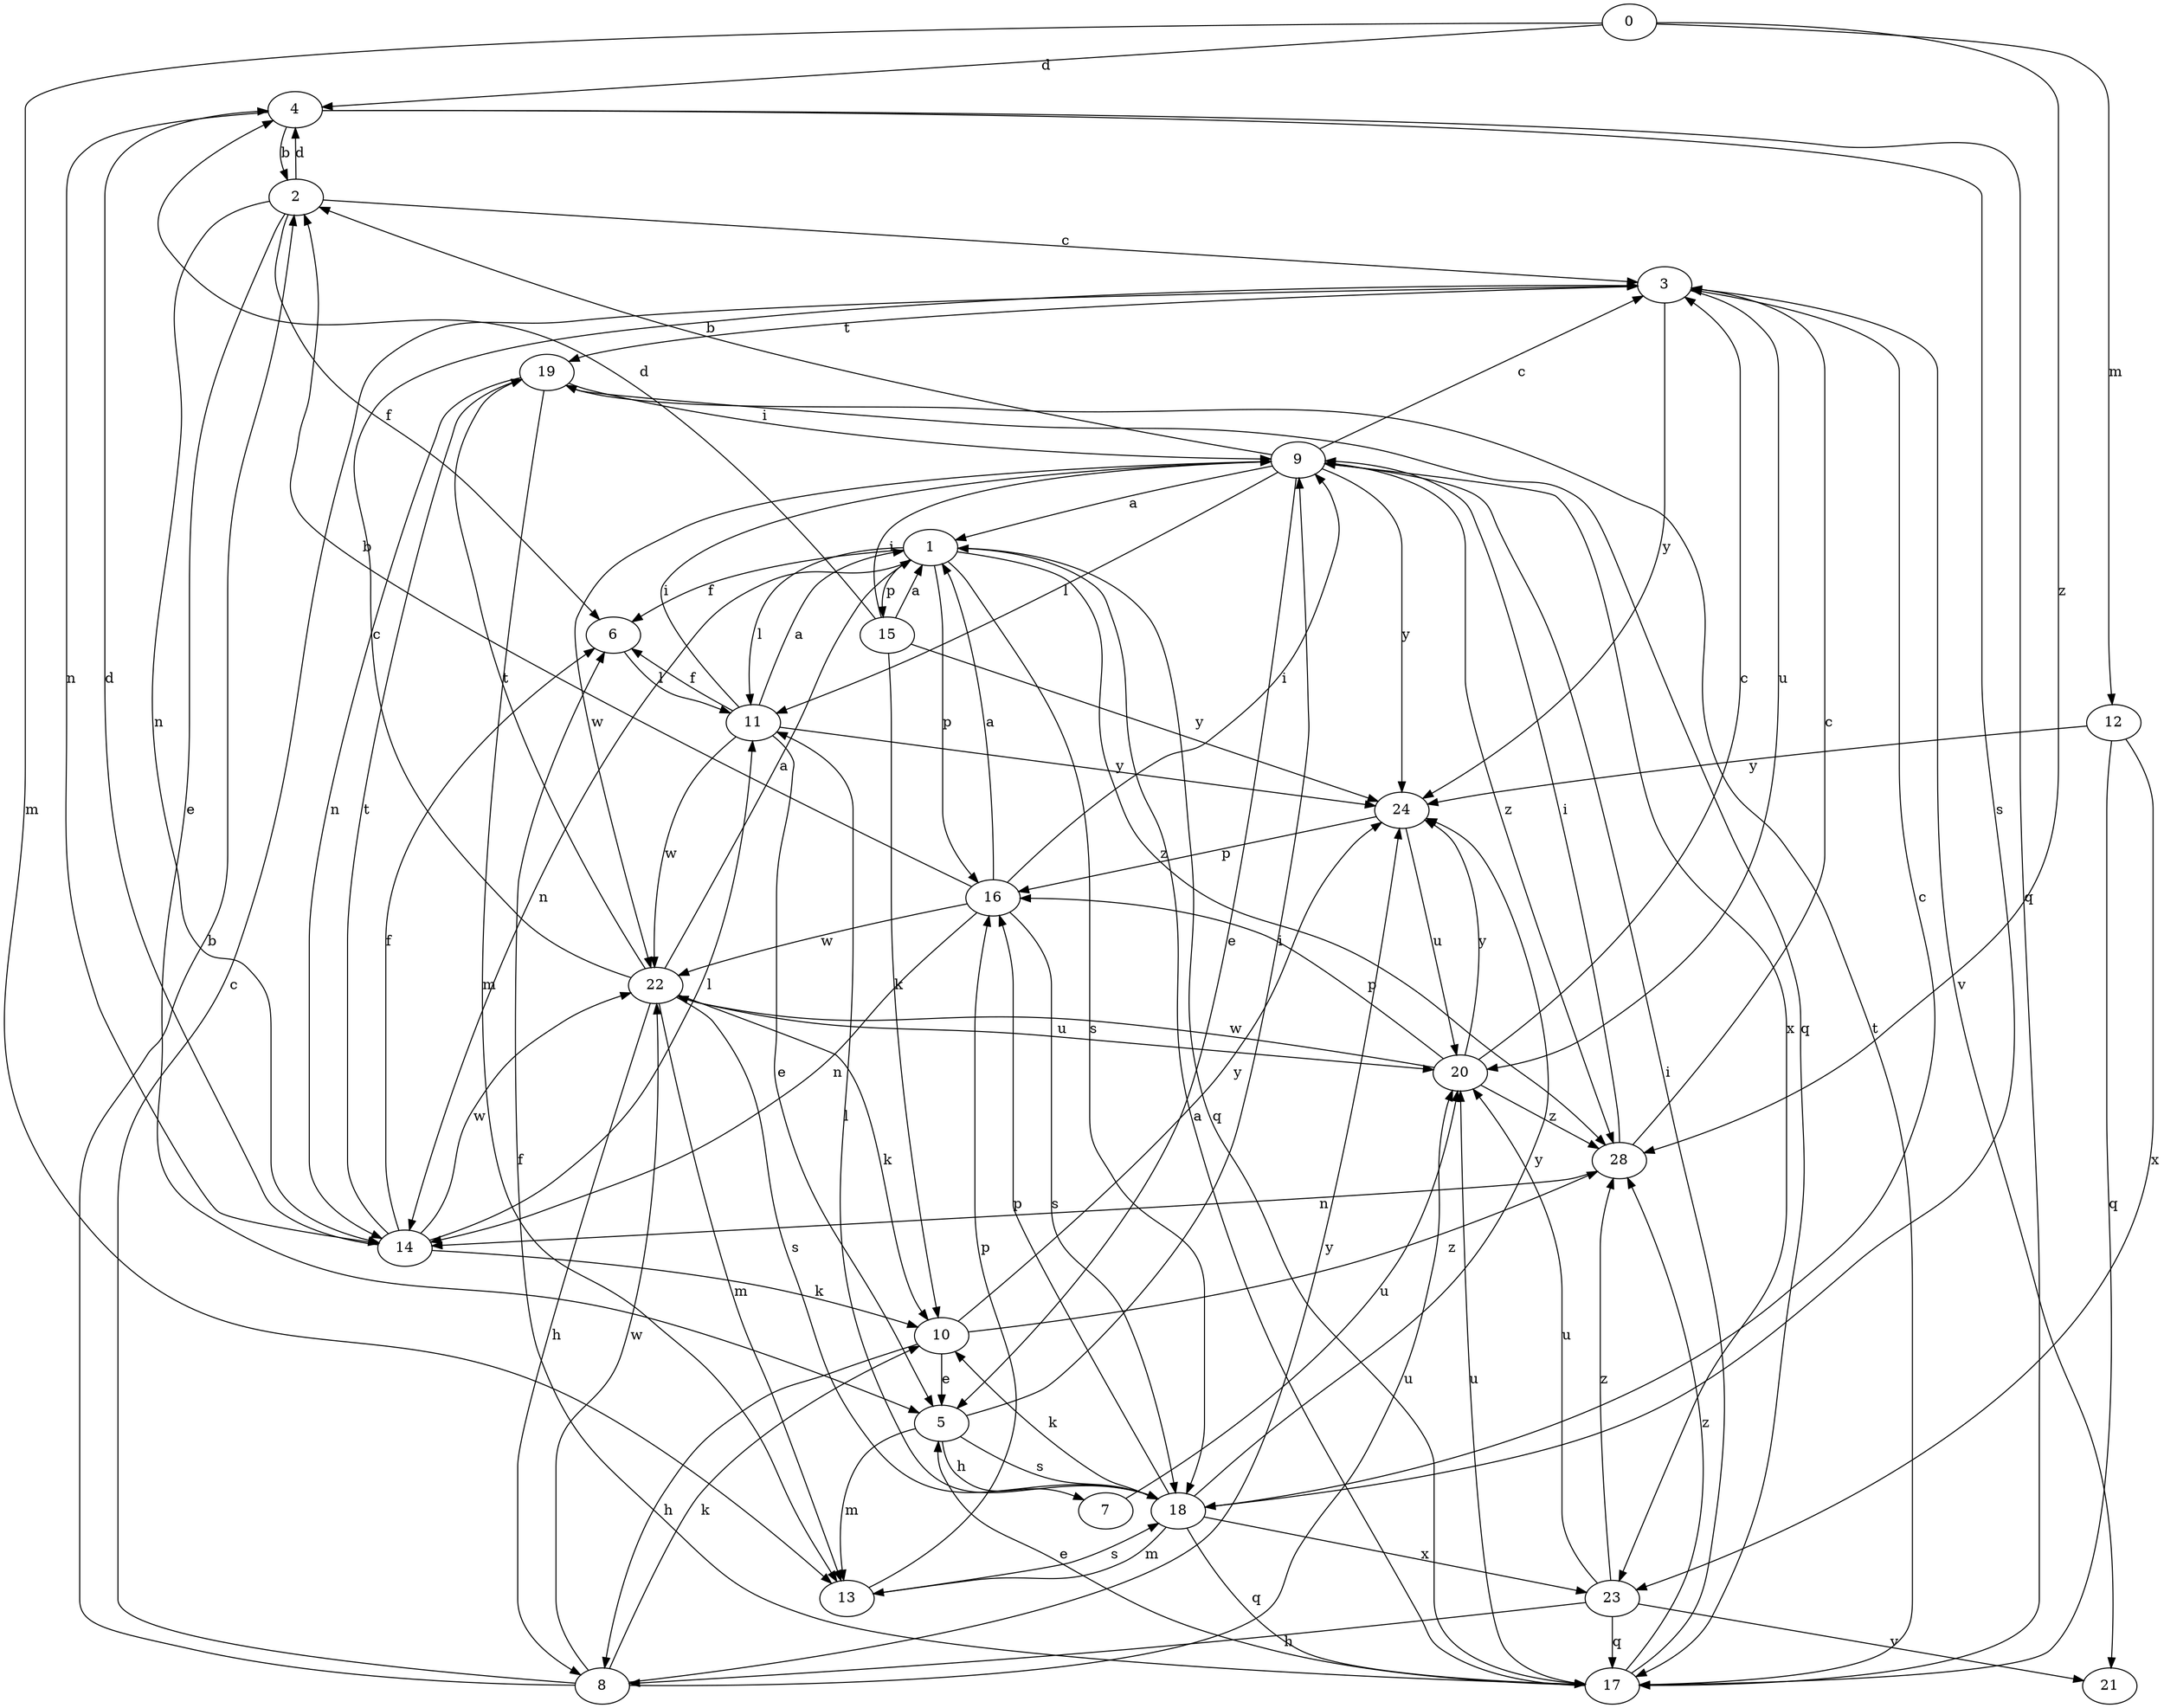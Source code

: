 strict digraph  {
0;
1;
2;
3;
4;
5;
6;
7;
8;
9;
10;
11;
12;
13;
14;
15;
16;
17;
18;
19;
20;
21;
22;
23;
24;
28;
0 -> 4  [label=d];
0 -> 12  [label=m];
0 -> 13  [label=m];
0 -> 28  [label=z];
1 -> 6  [label=f];
1 -> 11  [label=l];
1 -> 14  [label=n];
1 -> 15  [label=p];
1 -> 16  [label=p];
1 -> 17  [label=q];
1 -> 18  [label=s];
1 -> 28  [label=z];
2 -> 3  [label=c];
2 -> 4  [label=d];
2 -> 5  [label=e];
2 -> 6  [label=f];
2 -> 14  [label=n];
3 -> 19  [label=t];
3 -> 20  [label=u];
3 -> 21  [label=v];
3 -> 24  [label=y];
4 -> 2  [label=b];
4 -> 14  [label=n];
4 -> 17  [label=q];
4 -> 18  [label=s];
5 -> 7  [label=h];
5 -> 9  [label=i];
5 -> 13  [label=m];
5 -> 18  [label=s];
6 -> 11  [label=l];
7 -> 20  [label=u];
8 -> 2  [label=b];
8 -> 3  [label=c];
8 -> 10  [label=k];
8 -> 20  [label=u];
8 -> 22  [label=w];
8 -> 24  [label=y];
9 -> 1  [label=a];
9 -> 2  [label=b];
9 -> 3  [label=c];
9 -> 5  [label=e];
9 -> 11  [label=l];
9 -> 22  [label=w];
9 -> 23  [label=x];
9 -> 24  [label=y];
9 -> 28  [label=z];
10 -> 5  [label=e];
10 -> 8  [label=h];
10 -> 24  [label=y];
10 -> 28  [label=z];
11 -> 1  [label=a];
11 -> 5  [label=e];
11 -> 6  [label=f];
11 -> 9  [label=i];
11 -> 22  [label=w];
11 -> 24  [label=y];
12 -> 17  [label=q];
12 -> 23  [label=x];
12 -> 24  [label=y];
13 -> 16  [label=p];
13 -> 18  [label=s];
14 -> 4  [label=d];
14 -> 6  [label=f];
14 -> 10  [label=k];
14 -> 11  [label=l];
14 -> 19  [label=t];
14 -> 22  [label=w];
15 -> 1  [label=a];
15 -> 4  [label=d];
15 -> 9  [label=i];
15 -> 10  [label=k];
15 -> 24  [label=y];
16 -> 1  [label=a];
16 -> 2  [label=b];
16 -> 9  [label=i];
16 -> 14  [label=n];
16 -> 18  [label=s];
16 -> 22  [label=w];
17 -> 1  [label=a];
17 -> 5  [label=e];
17 -> 6  [label=f];
17 -> 9  [label=i];
17 -> 19  [label=t];
17 -> 20  [label=u];
17 -> 28  [label=z];
18 -> 3  [label=c];
18 -> 10  [label=k];
18 -> 11  [label=l];
18 -> 13  [label=m];
18 -> 16  [label=p];
18 -> 17  [label=q];
18 -> 23  [label=x];
18 -> 24  [label=y];
19 -> 9  [label=i];
19 -> 13  [label=m];
19 -> 14  [label=n];
19 -> 17  [label=q];
20 -> 3  [label=c];
20 -> 16  [label=p];
20 -> 22  [label=w];
20 -> 24  [label=y];
20 -> 28  [label=z];
22 -> 1  [label=a];
22 -> 3  [label=c];
22 -> 8  [label=h];
22 -> 10  [label=k];
22 -> 13  [label=m];
22 -> 18  [label=s];
22 -> 19  [label=t];
22 -> 20  [label=u];
23 -> 8  [label=h];
23 -> 17  [label=q];
23 -> 20  [label=u];
23 -> 21  [label=v];
23 -> 28  [label=z];
24 -> 16  [label=p];
24 -> 20  [label=u];
28 -> 3  [label=c];
28 -> 9  [label=i];
28 -> 14  [label=n];
}
